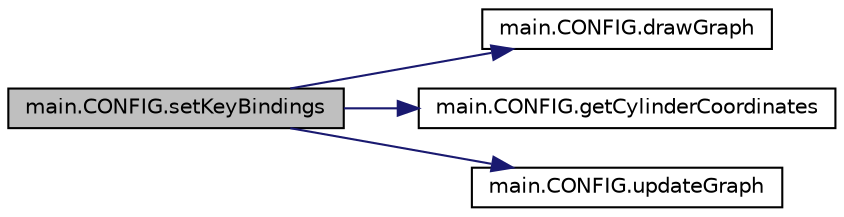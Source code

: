 digraph "main.CONFIG.setKeyBindings"
{
 // LATEX_PDF_SIZE
  edge [fontname="Helvetica",fontsize="10",labelfontname="Helvetica",labelfontsize="10"];
  node [fontname="Helvetica",fontsize="10",shape=record];
  rankdir="LR";
  Node1 [label="main.CONFIG.setKeyBindings",height=0.2,width=0.4,color="black", fillcolor="grey75", style="filled", fontcolor="black",tooltip=" "];
  Node1 -> Node2 [color="midnightblue",fontsize="10",style="solid",fontname="Helvetica"];
  Node2 [label="main.CONFIG.drawGraph",height=0.2,width=0.4,color="black", fillcolor="white", style="filled",URL="$classmain_1_1_c_o_n_f_i_g.html#aaf1b5df967017dd81b0f0d9382385e59",tooltip=" "];
  Node1 -> Node3 [color="midnightblue",fontsize="10",style="solid",fontname="Helvetica"];
  Node3 [label="main.CONFIG.getCylinderCoordinates",height=0.2,width=0.4,color="black", fillcolor="white", style="filled",URL="$classmain_1_1_c_o_n_f_i_g.html#a6bf15aba19516db204e744846f06366e",tooltip=" "];
  Node1 -> Node4 [color="midnightblue",fontsize="10",style="solid",fontname="Helvetica"];
  Node4 [label="main.CONFIG.updateGraph",height=0.2,width=0.4,color="black", fillcolor="white", style="filled",URL="$classmain_1_1_c_o_n_f_i_g.html#ab09bb80f04d07173193f820170fd8ec0",tooltip=" "];
}
